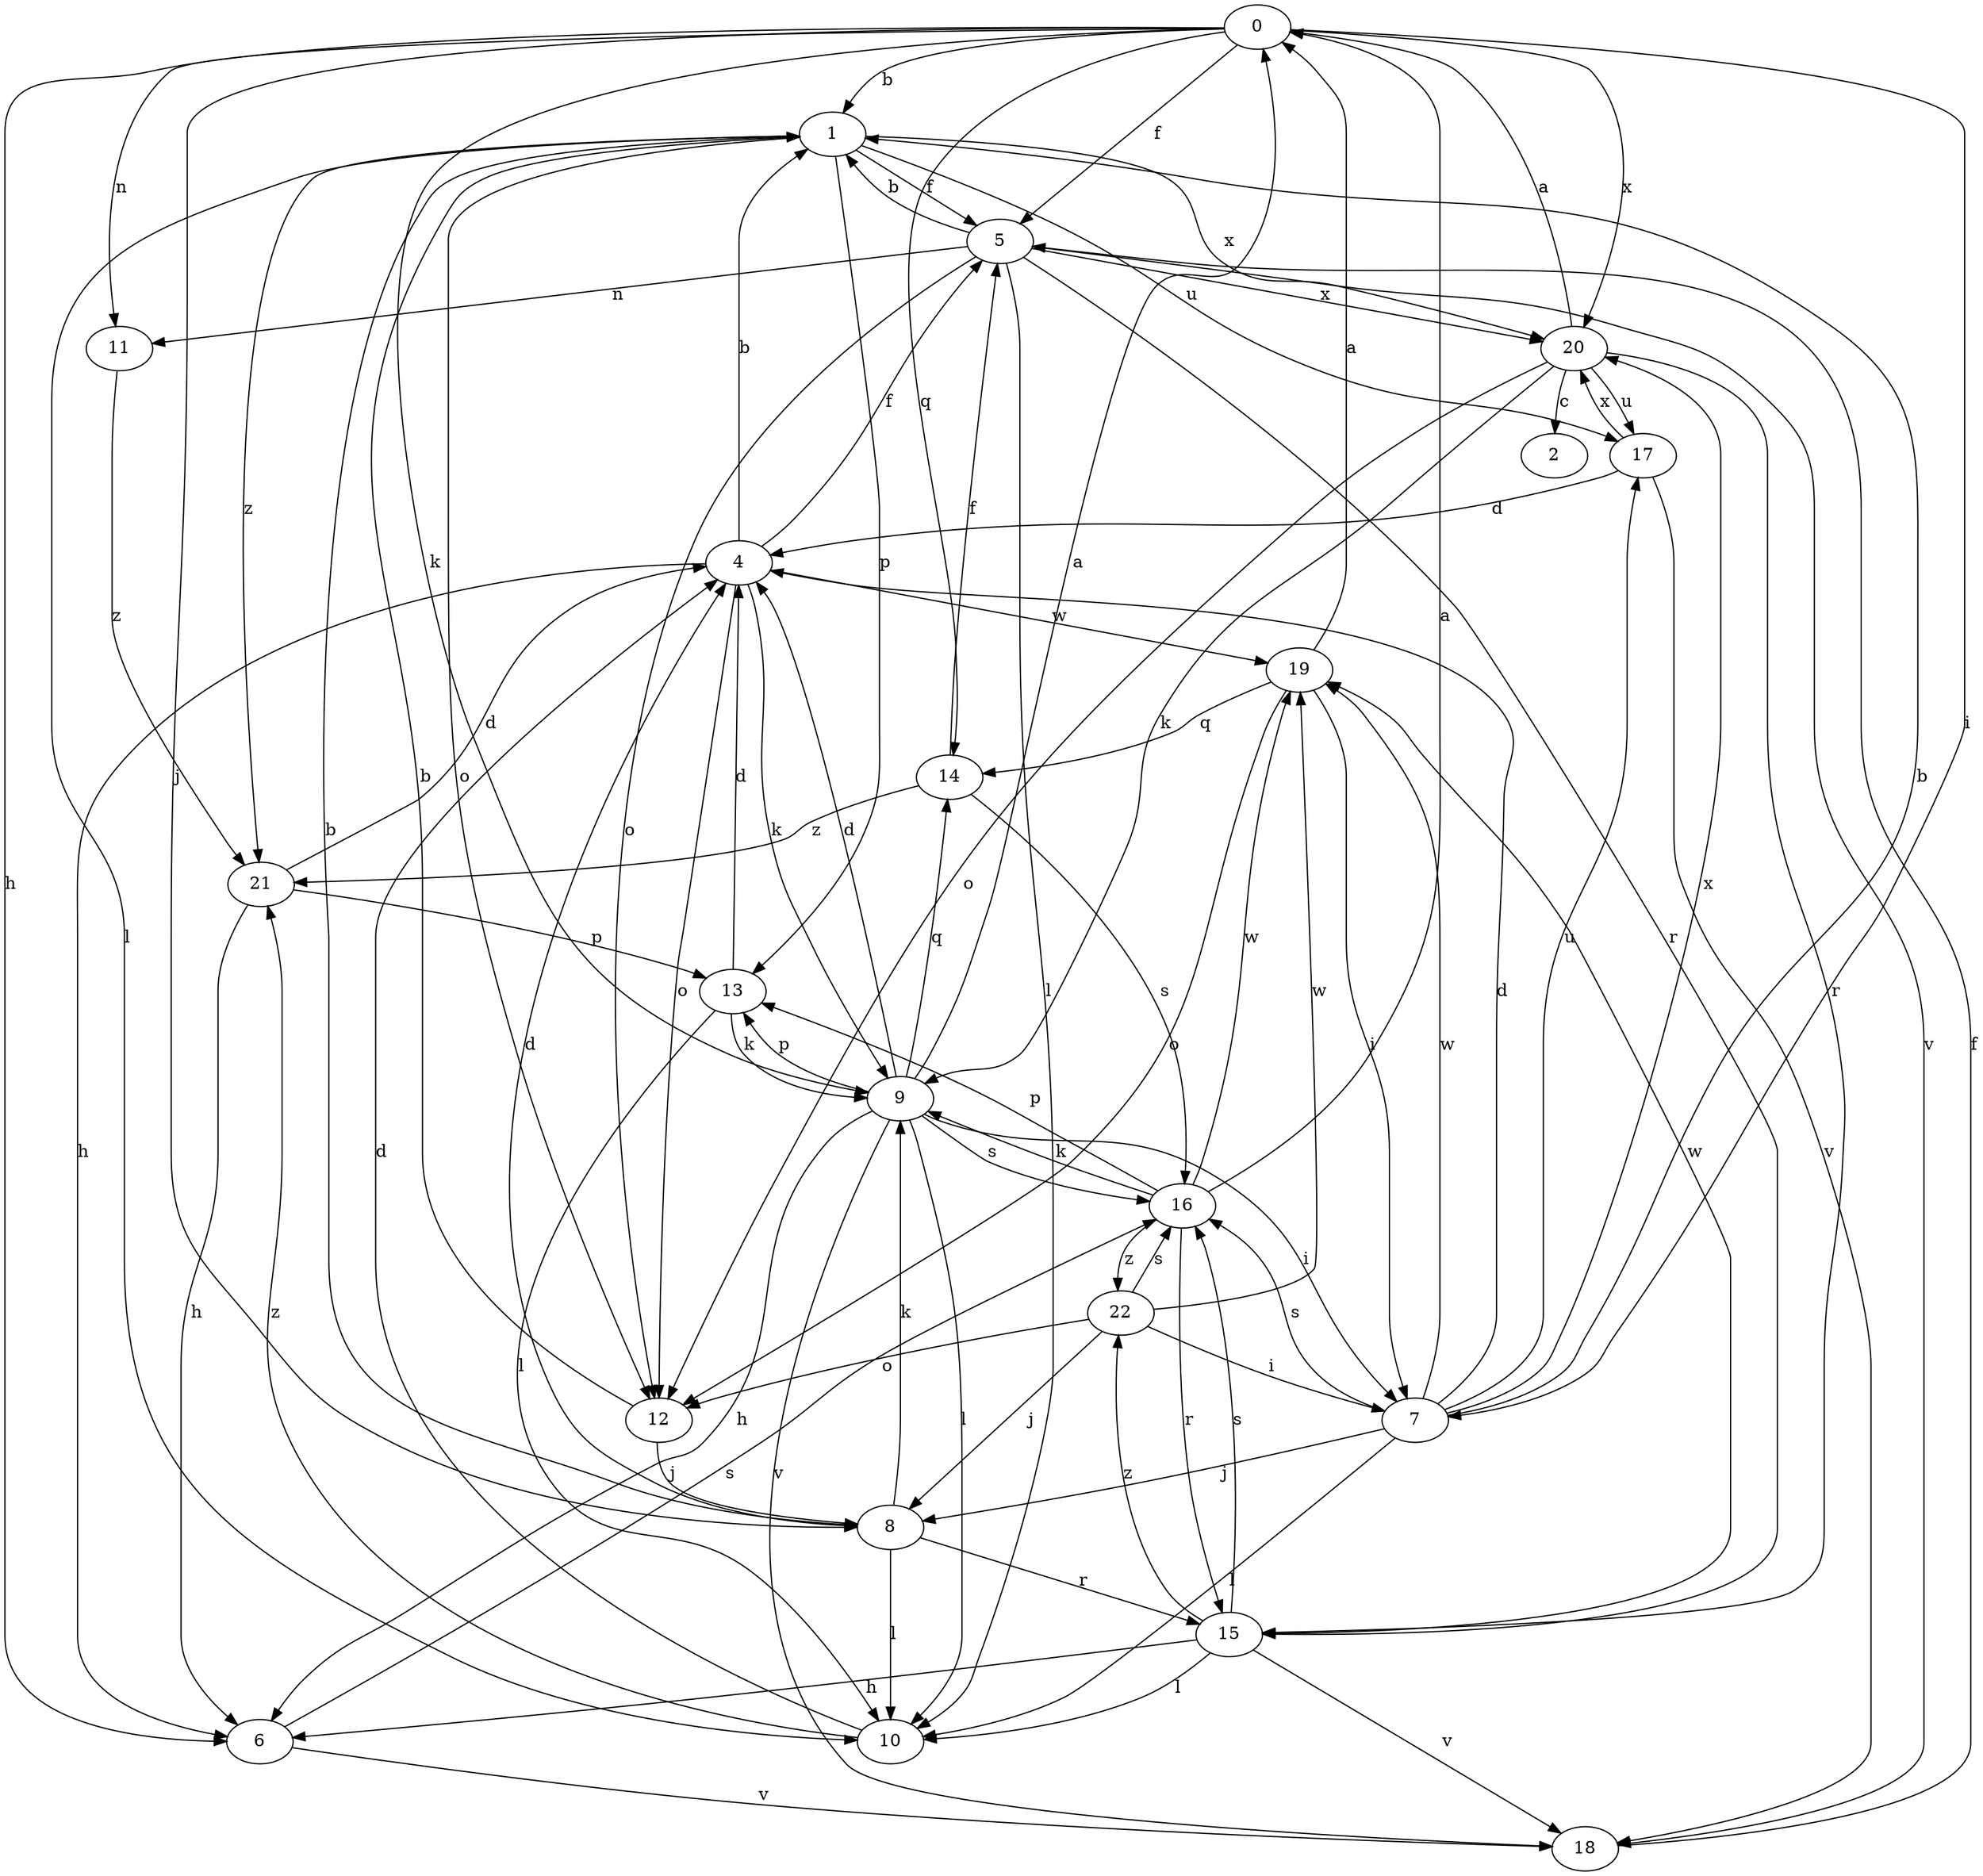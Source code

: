 strict digraph  {
0;
1;
2;
4;
5;
6;
7;
8;
9;
10;
11;
12;
13;
14;
15;
16;
17;
18;
19;
20;
21;
22;
0 -> 1  [label=b];
0 -> 5  [label=f];
0 -> 6  [label=h];
0 -> 7  [label=i];
0 -> 8  [label=j];
0 -> 9  [label=k];
0 -> 11  [label=n];
0 -> 14  [label=q];
0 -> 20  [label=x];
1 -> 5  [label=f];
1 -> 10  [label=l];
1 -> 12  [label=o];
1 -> 13  [label=p];
1 -> 17  [label=u];
1 -> 20  [label=x];
1 -> 21  [label=z];
4 -> 1  [label=b];
4 -> 5  [label=f];
4 -> 6  [label=h];
4 -> 9  [label=k];
4 -> 12  [label=o];
4 -> 19  [label=w];
5 -> 1  [label=b];
5 -> 10  [label=l];
5 -> 11  [label=n];
5 -> 12  [label=o];
5 -> 15  [label=r];
5 -> 18  [label=v];
5 -> 20  [label=x];
6 -> 16  [label=s];
6 -> 18  [label=v];
7 -> 1  [label=b];
7 -> 4  [label=d];
7 -> 8  [label=j];
7 -> 10  [label=l];
7 -> 16  [label=s];
7 -> 17  [label=u];
7 -> 19  [label=w];
7 -> 20  [label=x];
8 -> 1  [label=b];
8 -> 4  [label=d];
8 -> 9  [label=k];
8 -> 10  [label=l];
8 -> 15  [label=r];
9 -> 0  [label=a];
9 -> 4  [label=d];
9 -> 6  [label=h];
9 -> 7  [label=i];
9 -> 10  [label=l];
9 -> 13  [label=p];
9 -> 14  [label=q];
9 -> 16  [label=s];
9 -> 18  [label=v];
10 -> 4  [label=d];
10 -> 21  [label=z];
11 -> 21  [label=z];
12 -> 1  [label=b];
12 -> 8  [label=j];
13 -> 4  [label=d];
13 -> 9  [label=k];
13 -> 10  [label=l];
14 -> 5  [label=f];
14 -> 16  [label=s];
14 -> 21  [label=z];
15 -> 6  [label=h];
15 -> 10  [label=l];
15 -> 16  [label=s];
15 -> 18  [label=v];
15 -> 19  [label=w];
15 -> 22  [label=z];
16 -> 0  [label=a];
16 -> 9  [label=k];
16 -> 13  [label=p];
16 -> 15  [label=r];
16 -> 19  [label=w];
16 -> 22  [label=z];
17 -> 4  [label=d];
17 -> 18  [label=v];
17 -> 20  [label=x];
18 -> 5  [label=f];
19 -> 0  [label=a];
19 -> 7  [label=i];
19 -> 12  [label=o];
19 -> 14  [label=q];
20 -> 0  [label=a];
20 -> 2  [label=c];
20 -> 9  [label=k];
20 -> 12  [label=o];
20 -> 15  [label=r];
20 -> 17  [label=u];
21 -> 4  [label=d];
21 -> 6  [label=h];
21 -> 13  [label=p];
22 -> 7  [label=i];
22 -> 8  [label=j];
22 -> 12  [label=o];
22 -> 16  [label=s];
22 -> 19  [label=w];
}
